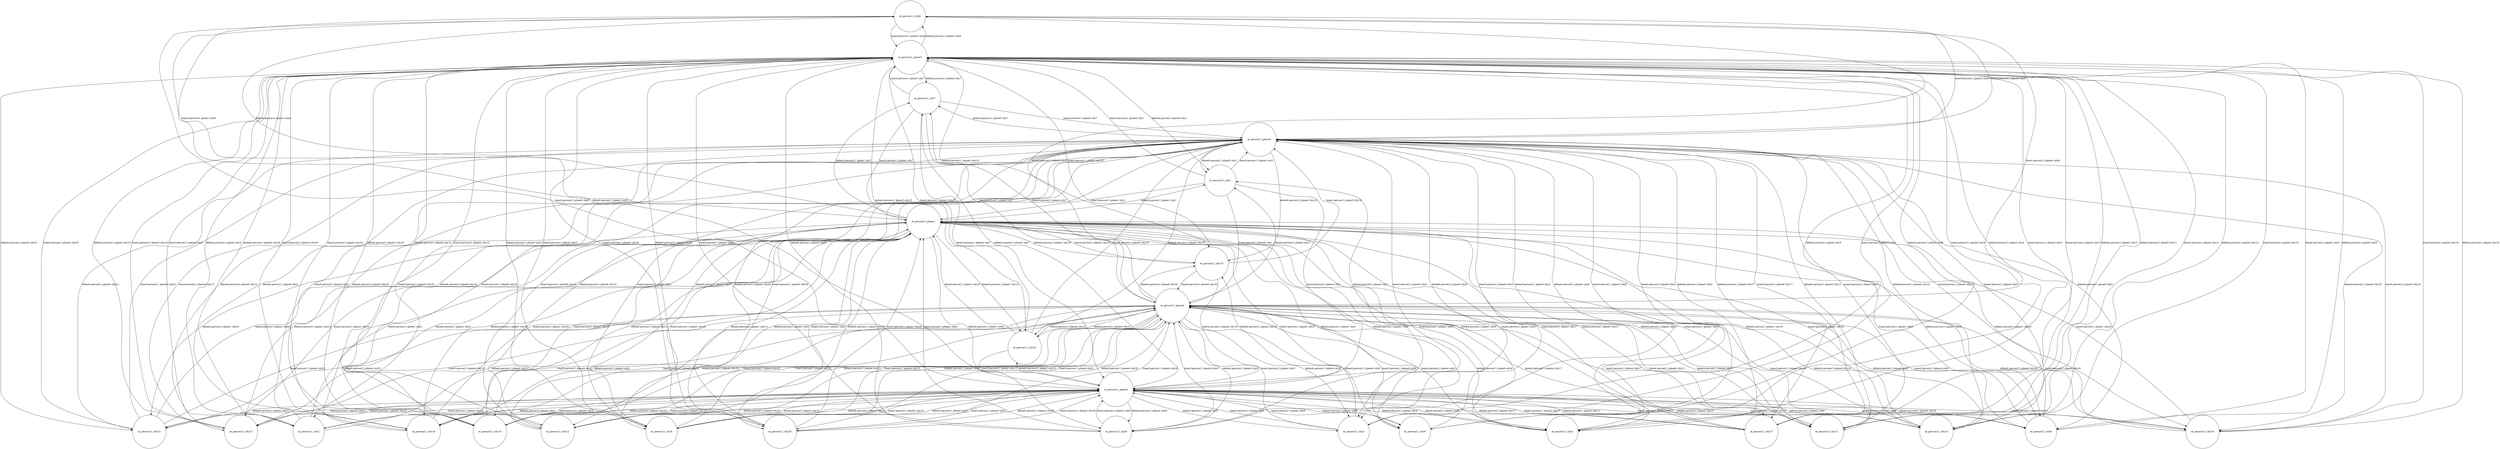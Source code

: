 digraph Tree {
	node [shape=circle, fontsize=14, color=black, fillcolor=white, fontcolor=black];
	 edge [style=solid, color=black];
at_person11_city8 [label="at_person11_city8"];
in_person11_plane3 [label="in_person11_plane3"];
in_person11_plane2 [label="in_person11_plane2"];
in_person11_plane4 [label="in_person11_plane4"];
in_person11_plane1 [label="in_person11_plane1"];
in_person11_plane5 [label="in_person11_plane5"];
at_person11_city17 [label="at_person11_city17"];
at_person11_city11 [label="at_person11_city11"];
at_person11_city21 [label="at_person11_city21"];
at_person11_city13 [label="at_person11_city13"];
at_person11_city2 [label="at_person11_city2"];
at_person11_city18 [label="at_person11_city18"];
at_person11_city0 [label="at_person11_city0"];
at_person11_city16 [label="at_person11_city16"];
at_person11_city10 [label="at_person11_city10"];
at_person11_city12 [label="at_person11_city12"];
at_person11_city5 [label="at_person11_city5"];
at_person11_city20 [label="at_person11_city20"];
at_person11_city9 [label="at_person11_city9"];
at_person11_city3 [label="at_person11_city3"];
at_person11_city6 [label="at_person11_city6"];
at_person11_city14 [label="at_person11_city14"];
at_person11_city4 [label="at_person11_city4"];
at_person11_city15 [label="at_person11_city15"];
at_person11_city19 [label="at_person11_city19"];
at_person11_city1 [label="at_person11_city1"];
at_person11_city7 [label="at_person11_city7"];
at_person11_city8 -> in_person11_plane3 [label="board person11 plane3 city8"];
at_person11_city8 -> in_person11_plane2 [label="board person11 plane2 city8"];
at_person11_city8 -> in_person11_plane4 [label="board person11 plane4 city8"];
at_person11_city8 -> in_person11_plane1 [label="board person11 plane1 city8"];
at_person11_city8 -> in_person11_plane5 [label="board person11 plane5 city8"];
at_person11_city17 -> in_person11_plane3 [label="board person11 plane3 city17"];
at_person11_city17 -> in_person11_plane2 [label="board person11 plane2 city17"];
at_person11_city17 -> in_person11_plane4 [label="board person11 plane4 city17"];
at_person11_city17 -> in_person11_plane1 [label="board person11 plane1 city17"];
at_person11_city17 -> in_person11_plane5 [label="board person11 plane5 city17"];
at_person11_city11 -> in_person11_plane3 [label="board person11 plane3 city11"];
at_person11_city11 -> in_person11_plane2 [label="board person11 plane2 city11"];
at_person11_city11 -> in_person11_plane4 [label="board person11 plane4 city11"];
at_person11_city11 -> in_person11_plane1 [label="board person11 plane1 city11"];
at_person11_city11 -> in_person11_plane5 [label="board person11 plane5 city11"];
at_person11_city21 -> in_person11_plane3 [label="board person11 plane3 city21"];
at_person11_city21 -> in_person11_plane2 [label="board person11 plane2 city21"];
at_person11_city21 -> in_person11_plane4 [label="board person11 plane4 city21"];
at_person11_city21 -> in_person11_plane1 [label="board person11 plane1 city21"];
at_person11_city21 -> in_person11_plane5 [label="board person11 plane5 city21"];
at_person11_city13 -> in_person11_plane3 [label="board person11 plane3 city13"];
at_person11_city13 -> in_person11_plane2 [label="board person11 plane2 city13"];
at_person11_city13 -> in_person11_plane4 [label="board person11 plane4 city13"];
at_person11_city13 -> in_person11_plane1 [label="board person11 plane1 city13"];
at_person11_city13 -> in_person11_plane5 [label="board person11 plane5 city13"];
at_person11_city2 -> in_person11_plane3 [label="board person11 plane3 city2"];
at_person11_city2 -> in_person11_plane2 [label="board person11 plane2 city2"];
at_person11_city2 -> in_person11_plane4 [label="board person11 plane4 city2"];
at_person11_city2 -> in_person11_plane1 [label="board person11 plane1 city2"];
at_person11_city2 -> in_person11_plane5 [label="board person11 plane5 city2"];
in_person11_plane3 -> at_person11_city8 [label="debark person11 plane3 city8"];
in_person11_plane3 -> at_person11_city17 [label="debark person11 plane3 city17"];
in_person11_plane3 -> at_person11_city11 [label="debark person11 plane3 city11"];
in_person11_plane3 -> at_person11_city21 [label="debark person11 plane3 city21"];
in_person11_plane3 -> at_person11_city13 [label="debark person11 plane3 city13"];
in_person11_plane3 -> at_person11_city2 [label="debark person11 plane3 city2"];
in_person11_plane3 -> at_person11_city18 [label="debark person11 plane3 city18"];
in_person11_plane3 -> at_person11_city0 [label="debark person11 plane3 city0"];
in_person11_plane3 -> at_person11_city16 [label="debark person11 plane3 city16"];
in_person11_plane3 -> at_person11_city10 [label="debark person11 plane3 city10"];
in_person11_plane3 -> at_person11_city12 [label="debark person11 plane3 city12"];
in_person11_plane3 -> at_person11_city5 [label="debark person11 plane3 city5"];
in_person11_plane3 -> at_person11_city20 [label="debark person11 plane3 city20"];
in_person11_plane3 -> at_person11_city9 [label="debark person11 plane3 city9"];
in_person11_plane3 -> at_person11_city3 [label="debark person11 plane3 city3"];
in_person11_plane3 -> at_person11_city6 [label="debark person11 plane3 city6"];
in_person11_plane3 -> at_person11_city14 [label="debark person11 plane3 city14"];
in_person11_plane3 -> at_person11_city4 [label="debark person11 plane3 city4"];
in_person11_plane3 -> at_person11_city15 [label="debark person11 plane3 city15"];
in_person11_plane3 -> at_person11_city19 [label="debark person11 plane3 city19"];
in_person11_plane3 -> at_person11_city1 [label="debark person11 plane3 city1"];
in_person11_plane3 -> at_person11_city7 [label="debark person11 plane3 city7"];
at_person11_city18 -> in_person11_plane3 [label="board person11 plane3 city18"];
at_person11_city18 -> in_person11_plane2 [label="board person11 plane2 city18"];
at_person11_city18 -> in_person11_plane4 [label="board person11 plane4 city18"];
at_person11_city18 -> in_person11_plane1 [label="board person11 plane1 city18"];
at_person11_city18 -> in_person11_plane5 [label="board person11 plane5 city18"];
at_person11_city0 -> in_person11_plane3 [label="board person11 plane3 city0"];
at_person11_city0 -> in_person11_plane2 [label="board person11 plane2 city0"];
at_person11_city0 -> in_person11_plane4 [label="board person11 plane4 city0"];
at_person11_city0 -> in_person11_plane1 [label="board person11 plane1 city0"];
at_person11_city0 -> in_person11_plane5 [label="board person11 plane5 city0"];
at_person11_city16 -> in_person11_plane3 [label="board person11 plane3 city16"];
at_person11_city16 -> in_person11_plane2 [label="board person11 plane2 city16"];
at_person11_city16 -> in_person11_plane4 [label="board person11 plane4 city16"];
at_person11_city16 -> in_person11_plane1 [label="board person11 plane1 city16"];
at_person11_city16 -> in_person11_plane5 [label="board person11 plane5 city16"];
in_person11_plane2 -> at_person11_city8 [label="debark person11 plane2 city8"];
in_person11_plane2 -> at_person11_city17 [label="debark person11 plane2 city17"];
in_person11_plane2 -> at_person11_city11 [label="debark person11 plane2 city11"];
in_person11_plane2 -> at_person11_city21 [label="debark person11 plane2 city21"];
in_person11_plane2 -> at_person11_city13 [label="debark person11 plane2 city13"];
in_person11_plane2 -> at_person11_city2 [label="debark person11 plane2 city2"];
in_person11_plane2 -> at_person11_city18 [label="debark person11 plane2 city18"];
in_person11_plane2 -> at_person11_city0 [label="debark person11 plane2 city0"];
in_person11_plane2 -> at_person11_city16 [label="debark person11 plane2 city16"];
in_person11_plane2 -> at_person11_city10 [label="debark person11 plane2 city10"];
in_person11_plane2 -> at_person11_city12 [label="debark person11 plane2 city12"];
in_person11_plane2 -> at_person11_city5 [label="debark person11 plane2 city5"];
in_person11_plane2 -> at_person11_city20 [label="debark person11 plane2 city20"];
in_person11_plane2 -> at_person11_city9 [label="debark person11 plane2 city9"];
in_person11_plane2 -> at_person11_city3 [label="debark person11 plane2 city3"];
in_person11_plane2 -> at_person11_city6 [label="debark person11 plane2 city6"];
in_person11_plane2 -> at_person11_city14 [label="debark person11 plane2 city14"];
in_person11_plane2 -> at_person11_city4 [label="debark person11 plane2 city4"];
in_person11_plane2 -> at_person11_city15 [label="debark person11 plane2 city15"];
in_person11_plane2 -> at_person11_city19 [label="debark person11 plane2 city19"];
in_person11_plane2 -> at_person11_city1 [label="debark person11 plane2 city1"];
in_person11_plane2 -> at_person11_city7 [label="debark person11 plane2 city7"];
in_person11_plane4 -> at_person11_city8 [label="debark person11 plane4 city8"];
in_person11_plane4 -> at_person11_city17 [label="debark person11 plane4 city17"];
in_person11_plane4 -> at_person11_city11 [label="debark person11 plane4 city11"];
in_person11_plane4 -> at_person11_city21 [label="debark person11 plane4 city21"];
in_person11_plane4 -> at_person11_city13 [label="debark person11 plane4 city13"];
in_person11_plane4 -> at_person11_city2 [label="debark person11 plane4 city2"];
in_person11_plane4 -> at_person11_city18 [label="debark person11 plane4 city18"];
in_person11_plane4 -> at_person11_city0 [label="debark person11 plane4 city0"];
in_person11_plane4 -> at_person11_city16 [label="debark person11 plane4 city16"];
in_person11_plane4 -> at_person11_city10 [label="debark person11 plane4 city10"];
in_person11_plane4 -> at_person11_city12 [label="debark person11 plane4 city12"];
in_person11_plane4 -> at_person11_city5 [label="debark person11 plane4 city5"];
in_person11_plane4 -> at_person11_city20 [label="debark person11 plane4 city20"];
in_person11_plane4 -> at_person11_city9 [label="debark person11 plane4 city9"];
in_person11_plane4 -> at_person11_city3 [label="debark person11 plane4 city3"];
in_person11_plane4 -> at_person11_city6 [label="debark person11 plane4 city6"];
in_person11_plane4 -> at_person11_city14 [label="debark person11 plane4 city14"];
in_person11_plane4 -> at_person11_city4 [label="debark person11 plane4 city4"];
in_person11_plane4 -> at_person11_city15 [label="debark person11 plane4 city15"];
in_person11_plane4 -> at_person11_city19 [label="debark person11 plane4 city19"];
in_person11_plane4 -> at_person11_city1 [label="debark person11 plane4 city1"];
in_person11_plane4 -> at_person11_city7 [label="debark person11 plane4 city7"];
at_person11_city10 -> in_person11_plane3 [label="board person11 plane3 city10"];
at_person11_city10 -> in_person11_plane2 [label="board person11 plane2 city10"];
at_person11_city10 -> in_person11_plane4 [label="board person11 plane4 city10"];
at_person11_city10 -> in_person11_plane1 [label="board person11 plane1 city10"];
at_person11_city10 -> in_person11_plane5 [label="board person11 plane5 city10"];
at_person11_city12 -> in_person11_plane3 [label="board person11 plane3 city12"];
at_person11_city12 -> in_person11_plane2 [label="board person11 plane2 city12"];
at_person11_city12 -> in_person11_plane4 [label="board person11 plane4 city12"];
at_person11_city12 -> in_person11_plane1 [label="board person11 plane1 city12"];
at_person11_city12 -> in_person11_plane5 [label="board person11 plane5 city12"];
at_person11_city5 -> in_person11_plane3 [label="board person11 plane3 city5"];
at_person11_city5 -> in_person11_plane2 [label="board person11 plane2 city5"];
at_person11_city5 -> in_person11_plane4 [label="board person11 plane4 city5"];
at_person11_city5 -> in_person11_plane1 [label="board person11 plane1 city5"];
at_person11_city5 -> in_person11_plane5 [label="board person11 plane5 city5"];
in_person11_plane1 -> at_person11_city8 [label="debark person11 plane1 city8"];
in_person11_plane1 -> at_person11_city17 [label="debark person11 plane1 city17"];
in_person11_plane1 -> at_person11_city11 [label="debark person11 plane1 city11"];
in_person11_plane1 -> at_person11_city21 [label="debark person11 plane1 city21"];
in_person11_plane1 -> at_person11_city13 [label="debark person11 plane1 city13"];
in_person11_plane1 -> at_person11_city2 [label="debark person11 plane1 city2"];
in_person11_plane1 -> at_person11_city18 [label="debark person11 plane1 city18"];
in_person11_plane1 -> at_person11_city0 [label="debark person11 plane1 city0"];
in_person11_plane1 -> at_person11_city16 [label="debark person11 plane1 city16"];
in_person11_plane1 -> at_person11_city10 [label="debark person11 plane1 city10"];
in_person11_plane1 -> at_person11_city12 [label="debark person11 plane1 city12"];
in_person11_plane1 -> at_person11_city5 [label="debark person11 plane1 city5"];
in_person11_plane1 -> at_person11_city20 [label="debark person11 plane1 city20"];
in_person11_plane1 -> at_person11_city9 [label="debark person11 plane1 city9"];
in_person11_plane1 -> at_person11_city3 [label="debark person11 plane1 city3"];
in_person11_plane1 -> at_person11_city6 [label="debark person11 plane1 city6"];
in_person11_plane1 -> at_person11_city14 [label="debark person11 plane1 city14"];
in_person11_plane1 -> at_person11_city4 [label="debark person11 plane1 city4"];
in_person11_plane1 -> at_person11_city15 [label="debark person11 plane1 city15"];
in_person11_plane1 -> at_person11_city19 [label="debark person11 plane1 city19"];
in_person11_plane1 -> at_person11_city1 [label="debark person11 plane1 city1"];
in_person11_plane1 -> at_person11_city7 [label="debark person11 plane1 city7"];
at_person11_city20 -> in_person11_plane3 [label="board person11 plane3 city20"];
at_person11_city20 -> in_person11_plane2 [label="board person11 plane2 city20"];
at_person11_city20 -> in_person11_plane4 [label="board person11 plane4 city20"];
at_person11_city20 -> in_person11_plane1 [label="board person11 plane1 city20"];
at_person11_city20 -> in_person11_plane5 [label="board person11 plane5 city20"];
in_person11_plane5 -> at_person11_city8 [label="debark person11 plane5 city8"];
in_person11_plane5 -> at_person11_city17 [label="debark person11 plane5 city17"];
in_person11_plane5 -> at_person11_city11 [label="debark person11 plane5 city11"];
in_person11_plane5 -> at_person11_city21 [label="debark person11 plane5 city21"];
in_person11_plane5 -> at_person11_city13 [label="debark person11 plane5 city13"];
in_person11_plane5 -> at_person11_city2 [label="debark person11 plane5 city2"];
in_person11_plane5 -> at_person11_city18 [label="debark person11 plane5 city18"];
in_person11_plane5 -> at_person11_city0 [label="debark person11 plane5 city0"];
in_person11_plane5 -> at_person11_city16 [label="debark person11 plane5 city16"];
in_person11_plane5 -> at_person11_city10 [label="debark person11 plane5 city10"];
in_person11_plane5 -> at_person11_city12 [label="debark person11 plane5 city12"];
in_person11_plane5 -> at_person11_city5 [label="debark person11 plane5 city5"];
in_person11_plane5 -> at_person11_city20 [label="debark person11 plane5 city20"];
in_person11_plane5 -> at_person11_city9 [label="debark person11 plane5 city9"];
in_person11_plane5 -> at_person11_city3 [label="debark person11 plane5 city3"];
in_person11_plane5 -> at_person11_city6 [label="debark person11 plane5 city6"];
in_person11_plane5 -> at_person11_city14 [label="debark person11 plane5 city14"];
in_person11_plane5 -> at_person11_city4 [label="debark person11 plane5 city4"];
in_person11_plane5 -> at_person11_city15 [label="debark person11 plane5 city15"];
in_person11_plane5 -> at_person11_city19 [label="debark person11 plane5 city19"];
in_person11_plane5 -> at_person11_city1 [label="debark person11 plane5 city1"];
in_person11_plane5 -> at_person11_city7 [label="debark person11 plane5 city7"];
at_person11_city9 -> in_person11_plane3 [label="board person11 plane3 city9"];
at_person11_city9 -> in_person11_plane2 [label="board person11 plane2 city9"];
at_person11_city9 -> in_person11_plane4 [label="board person11 plane4 city9"];
at_person11_city9 -> in_person11_plane1 [label="board person11 plane1 city9"];
at_person11_city9 -> in_person11_plane5 [label="board person11 plane5 city9"];
at_person11_city3 -> in_person11_plane3 [label="board person11 plane3 city3"];
at_person11_city3 -> in_person11_plane2 [label="board person11 plane2 city3"];
at_person11_city3 -> in_person11_plane4 [label="board person11 plane4 city3"];
at_person11_city3 -> in_person11_plane1 [label="board person11 plane1 city3"];
at_person11_city3 -> in_person11_plane5 [label="board person11 plane5 city3"];
at_person11_city6 -> in_person11_plane3 [label="board person11 plane3 city6"];
at_person11_city6 -> in_person11_plane2 [label="board person11 plane2 city6"];
at_person11_city6 -> in_person11_plane4 [label="board person11 plane4 city6"];
at_person11_city6 -> in_person11_plane1 [label="board person11 plane1 city6"];
at_person11_city6 -> in_person11_plane5 [label="board person11 plane5 city6"];
at_person11_city14 -> in_person11_plane3 [label="board person11 plane3 city14"];
at_person11_city14 -> in_person11_plane2 [label="board person11 plane2 city14"];
at_person11_city14 -> in_person11_plane4 [label="board person11 plane4 city14"];
at_person11_city14 -> in_person11_plane1 [label="board person11 plane1 city14"];
at_person11_city14 -> in_person11_plane5 [label="board person11 plane5 city14"];
at_person11_city4 -> in_person11_plane3 [label="board person11 plane3 city4"];
at_person11_city4 -> in_person11_plane2 [label="board person11 plane2 city4"];
at_person11_city4 -> in_person11_plane4 [label="board person11 plane4 city4"];
at_person11_city4 -> in_person11_plane1 [label="board person11 plane1 city4"];
at_person11_city4 -> in_person11_plane5 [label="board person11 plane5 city4"];
at_person11_city15 -> in_person11_plane3 [label="board person11 plane3 city15"];
at_person11_city15 -> in_person11_plane2 [label="board person11 plane2 city15"];
at_person11_city15 -> in_person11_plane4 [label="board person11 plane4 city15"];
at_person11_city15 -> in_person11_plane1 [label="board person11 plane1 city15"];
at_person11_city15 -> in_person11_plane5 [label="board person11 plane5 city15"];
at_person11_city19 -> in_person11_plane3 [label="board person11 plane3 city19"];
at_person11_city19 -> in_person11_plane2 [label="board person11 plane2 city19"];
at_person11_city19 -> in_person11_plane4 [label="board person11 plane4 city19"];
at_person11_city19 -> in_person11_plane1 [label="board person11 plane1 city19"];
at_person11_city19 -> in_person11_plane5 [label="board person11 plane5 city19"];
at_person11_city1 -> in_person11_plane3 [label="board person11 plane3 city1"];
at_person11_city1 -> in_person11_plane2 [label="board person11 plane2 city1"];
at_person11_city1 -> in_person11_plane4 [label="board person11 plane4 city1"];
at_person11_city1 -> in_person11_plane1 [label="board person11 plane1 city1"];
at_person11_city1 -> in_person11_plane5 [label="board person11 plane5 city1"];
at_person11_city7 -> in_person11_plane3 [label="board person11 plane3 city7"];
at_person11_city7 -> in_person11_plane2 [label="board person11 plane2 city7"];
at_person11_city7 -> in_person11_plane4 [label="board person11 plane4 city7"];
at_person11_city7 -> in_person11_plane1 [label="board person11 plane1 city7"];
at_person11_city7 -> in_person11_plane5 [label="board person11 plane5 city7"];
}
